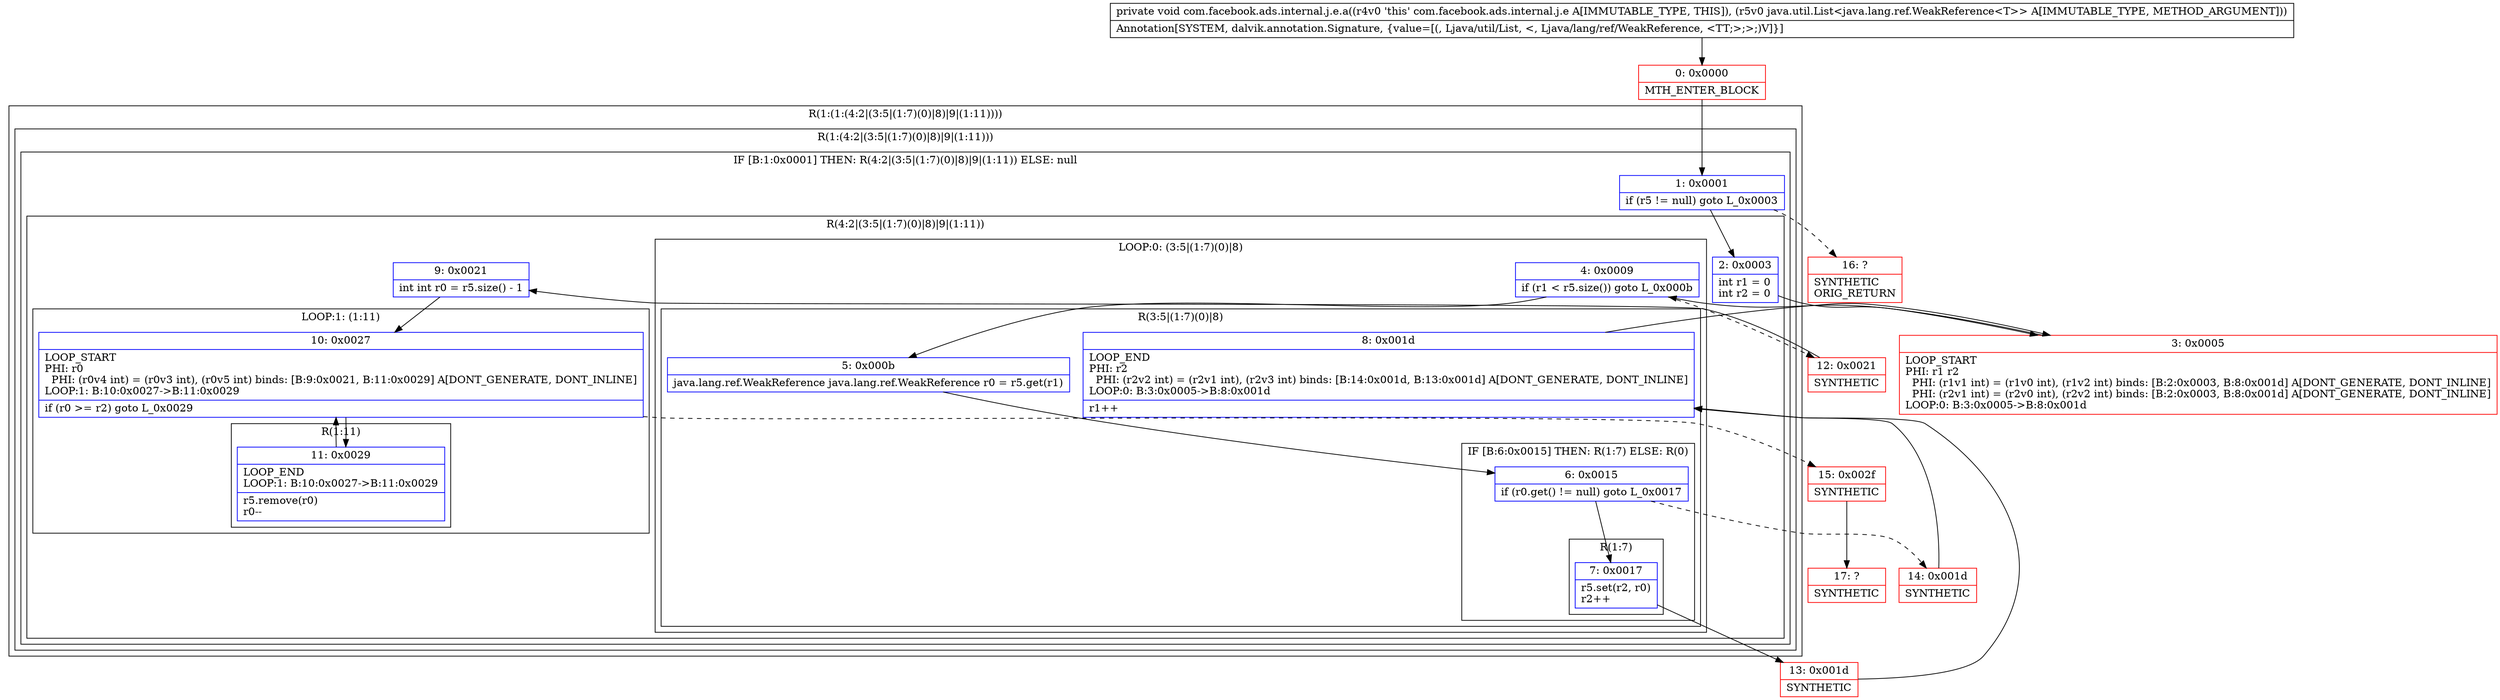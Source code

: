 digraph "CFG forcom.facebook.ads.internal.j.e.a(Ljava\/util\/List;)V" {
subgraph cluster_Region_495692537 {
label = "R(1:(1:(4:2|(3:5|(1:7)(0)|8)|9|(1:11))))";
node [shape=record,color=blue];
subgraph cluster_Region_732341780 {
label = "R(1:(4:2|(3:5|(1:7)(0)|8)|9|(1:11)))";
node [shape=record,color=blue];
subgraph cluster_IfRegion_1034666734 {
label = "IF [B:1:0x0001] THEN: R(4:2|(3:5|(1:7)(0)|8)|9|(1:11)) ELSE: null";
node [shape=record,color=blue];
Node_1 [shape=record,label="{1\:\ 0x0001|if (r5 != null) goto L_0x0003\l}"];
subgraph cluster_Region_136816509 {
label = "R(4:2|(3:5|(1:7)(0)|8)|9|(1:11))";
node [shape=record,color=blue];
Node_2 [shape=record,label="{2\:\ 0x0003|int r1 = 0\lint r2 = 0\l}"];
subgraph cluster_LoopRegion_792524418 {
label = "LOOP:0: (3:5|(1:7)(0)|8)";
node [shape=record,color=blue];
Node_4 [shape=record,label="{4\:\ 0x0009|if (r1 \< r5.size()) goto L_0x000b\l}"];
subgraph cluster_Region_1164464661 {
label = "R(3:5|(1:7)(0)|8)";
node [shape=record,color=blue];
Node_5 [shape=record,label="{5\:\ 0x000b|java.lang.ref.WeakReference java.lang.ref.WeakReference r0 = r5.get(r1)\l}"];
subgraph cluster_IfRegion_1693701816 {
label = "IF [B:6:0x0015] THEN: R(1:7) ELSE: R(0)";
node [shape=record,color=blue];
Node_6 [shape=record,label="{6\:\ 0x0015|if (r0.get() != null) goto L_0x0017\l}"];
subgraph cluster_Region_518382533 {
label = "R(1:7)";
node [shape=record,color=blue];
Node_7 [shape=record,label="{7\:\ 0x0017|r5.set(r2, r0)\lr2++\l}"];
}
subgraph cluster_Region_1377420675 {
label = "R(0)";
node [shape=record,color=blue];
}
}
Node_8 [shape=record,label="{8\:\ 0x001d|LOOP_END\lPHI: r2 \l  PHI: (r2v2 int) = (r2v1 int), (r2v3 int) binds: [B:14:0x001d, B:13:0x001d] A[DONT_GENERATE, DONT_INLINE]\lLOOP:0: B:3:0x0005\-\>B:8:0x001d\l|r1++\l}"];
}
}
Node_9 [shape=record,label="{9\:\ 0x0021|int int r0 = r5.size() \- 1\l}"];
subgraph cluster_LoopRegion_734835499 {
label = "LOOP:1: (1:11)";
node [shape=record,color=blue];
Node_10 [shape=record,label="{10\:\ 0x0027|LOOP_START\lPHI: r0 \l  PHI: (r0v4 int) = (r0v3 int), (r0v5 int) binds: [B:9:0x0021, B:11:0x0029] A[DONT_GENERATE, DONT_INLINE]\lLOOP:1: B:10:0x0027\-\>B:11:0x0029\l|if (r0 \>= r2) goto L_0x0029\l}"];
subgraph cluster_Region_1661786166 {
label = "R(1:11)";
node [shape=record,color=blue];
Node_11 [shape=record,label="{11\:\ 0x0029|LOOP_END\lLOOP:1: B:10:0x0027\-\>B:11:0x0029\l|r5.remove(r0)\lr0\-\-\l}"];
}
}
}
}
}
}
Node_0 [shape=record,color=red,label="{0\:\ 0x0000|MTH_ENTER_BLOCK\l}"];
Node_3 [shape=record,color=red,label="{3\:\ 0x0005|LOOP_START\lPHI: r1 r2 \l  PHI: (r1v1 int) = (r1v0 int), (r1v2 int) binds: [B:2:0x0003, B:8:0x001d] A[DONT_GENERATE, DONT_INLINE]\l  PHI: (r2v1 int) = (r2v0 int), (r2v2 int) binds: [B:2:0x0003, B:8:0x001d] A[DONT_GENERATE, DONT_INLINE]\lLOOP:0: B:3:0x0005\-\>B:8:0x001d\l}"];
Node_12 [shape=record,color=red,label="{12\:\ 0x0021|SYNTHETIC\l}"];
Node_13 [shape=record,color=red,label="{13\:\ 0x001d|SYNTHETIC\l}"];
Node_14 [shape=record,color=red,label="{14\:\ 0x001d|SYNTHETIC\l}"];
Node_15 [shape=record,color=red,label="{15\:\ 0x002f|SYNTHETIC\l}"];
Node_16 [shape=record,color=red,label="{16\:\ ?|SYNTHETIC\lORIG_RETURN\l}"];
Node_17 [shape=record,color=red,label="{17\:\ ?|SYNTHETIC\l}"];
MethodNode[shape=record,label="{private void com.facebook.ads.internal.j.e.a((r4v0 'this' com.facebook.ads.internal.j.e A[IMMUTABLE_TYPE, THIS]), (r5v0 java.util.List\<java.lang.ref.WeakReference\<T\>\> A[IMMUTABLE_TYPE, METHOD_ARGUMENT]))  | Annotation[SYSTEM, dalvik.annotation.Signature, \{value=[(, Ljava\/util\/List, \<, Ljava\/lang\/ref\/WeakReference, \<TT;\>;\>;)V]\}]\l}"];
MethodNode -> Node_0;
Node_1 -> Node_2;
Node_1 -> Node_16[style=dashed];
Node_2 -> Node_3;
Node_4 -> Node_5;
Node_4 -> Node_12[style=dashed];
Node_5 -> Node_6;
Node_6 -> Node_7;
Node_6 -> Node_14[style=dashed];
Node_7 -> Node_13;
Node_8 -> Node_3;
Node_9 -> Node_10;
Node_10 -> Node_11;
Node_10 -> Node_15[style=dashed];
Node_11 -> Node_10;
Node_0 -> Node_1;
Node_3 -> Node_4;
Node_12 -> Node_9;
Node_13 -> Node_8;
Node_14 -> Node_8;
Node_15 -> Node_17;
}

